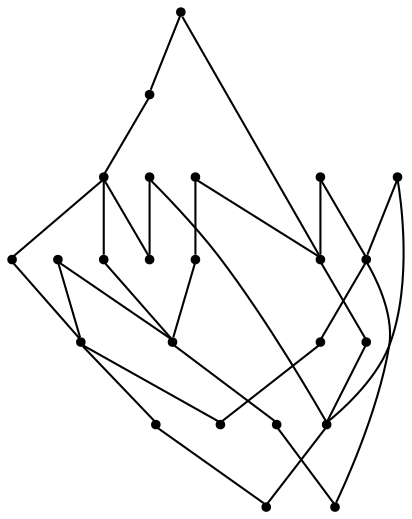 graph {
  node [shape=point,comment="{\"directed\":false,\"doi\":\"10.1007/3-540-45848-4_15 \",\"figure\":\"1 (2)\"}"]

  v0 [pos="1764.9583180745444,2260.874854193793"]
  v1 [pos="1737.0833079020185,2309.250015682644"]
  v2 [pos="1711.3333384195964,2197.9999648200137"]
  v3 [pos="1737.0833079020185,2086.625046200222"]
  v4 [pos="1764.9583180745446,2134.999985165066"]
  v5 [pos="1655.7083129882812,2101.624944474962"]
  v6 [pos="1655.7083129882815,2294.249990251329"]
  v7 [pos="1663.8333638509116,2197.9999648200137"]
  v8 [pos="1627.9582977294924,2023.6250665452744"]
  v9 [pos="1568.0833180745444,2253.2500372992617"]
  v10 [pos="1631.9582621256511,2142.7499241299097"]
  v11 [pos="1631.9582621256511,2253.2500372992617"]
  v12 [pos="1627.9582977294922,2372.249995337592"]
  v13 [pos="1544.4582621256511,2101.624944474962"]
  v14 [pos="1572.0832824707034,2372.249995337592"]
  v15 [pos="1572.0832824707031,2023.6250665452744"]
  v16 [pos="1568.0833180745444,2142.7499241299097"]
  v17 [pos="1544.4582621256513,2294.249990251329"]
  v18 [pos="1488.8333638509116,2197.9999648200137"]
  v19 [pos="1536.2083435058594,2197.9999648200137"]
  v20 [pos="1463.083267211914,2086.625046200222"]
  v21 [pos="1435.2082570393882,2134.999985165066"]
  v22 [pos="1463.083267211914,2309.2500156826436"]
  v23 [pos="1435.2082570393882,2260.874854193793"]

  v0 -- v1 [id="-1",pos="1764.9583180745444,2260.874854193793 1737.0833079020185,2309.250015682644 1737.0833079020185,2309.250015682644 1737.0833079020185,2309.250015682644"]
  v21 -- v20 [id="-2",pos="1435.2082570393882,2134.999985165066 1463.083267211914,2086.625046200222 1463.083267211914,2086.625046200222 1463.083267211914,2086.625046200222"]
  v23 -- v18 [id="-3",pos="1435.2082570393882,2260.874854193793 1488.8333638509116,2197.9999648200137 1488.8333638509116,2197.9999648200137 1488.8333638509116,2197.9999648200137"]
  v22 -- v23 [id="-4",pos="1463.083267211914,2309.2500156826436 1435.2082570393882,2260.874854193793 1435.2082570393882,2260.874854193793 1435.2082570393882,2260.874854193793"]
  v22 -- v17 [id="-5",pos="1463.083267211914,2309.2500156826436 1544.4582621256513,2294.249990251329 1544.4582621256513,2294.249990251329 1544.4582621256513,2294.249990251329"]
  v18 -- v21 [id="-6",pos="1488.8333638509116,2197.9999648200137 1435.2082570393882,2134.999985165066 1435.2082570393882,2134.999985165066 1435.2082570393882,2134.999985165066"]
  v13 -- v20 [id="-7",pos="1544.4582621256511,2101.624944474962 1463.083267211914,2086.625046200222 1463.083267211914,2086.625046200222 1463.083267211914,2086.625046200222"]
  v19 -- v17 [id="-8",pos="1536.2083435058594,2197.9999648200137 1544.4582621256513,2294.249990251329 1544.4582621256513,2294.249990251329 1544.4582621256513,2294.249990251329"]
  v19 -- v13 [id="-9",pos="1536.2083435058594,2197.9999648200137 1544.4582621256511,2101.624944474962 1544.4582621256511,2101.624944474962 1544.4582621256511,2101.624944474962"]
  v13 -- v15 [id="-10",pos="1544.4582621256511,2101.624944474962 1572.0832824707031,2023.6250665452744 1572.0832824707031,2023.6250665452744 1572.0832824707031,2023.6250665452744"]
  v17 -- v11 [id="-11",pos="1544.4582621256513,2294.249990251329 1631.9582621256511,2253.2500372992617 1631.9582621256511,2253.2500372992617 1631.9582621256511,2253.2500372992617"]
  v9 -- v18 [id="-12",pos="1568.0833180745444,2253.2500372992617 1488.8333638509116,2197.9999648200137 1488.8333638509116,2197.9999648200137 1488.8333638509116,2197.9999648200137"]
  v16 -- v18 [id="-13",pos="1568.0833180745444,2142.7499241299097 1488.8333638509116,2197.9999648200137 1488.8333638509116,2197.9999648200137 1488.8333638509116,2197.9999648200137"]
  v14 -- v17 [id="-14",pos="1572.0832824707034,2372.249995337592 1544.4582621256513,2294.249990251329 1544.4582621256513,2294.249990251329 1544.4582621256513,2294.249990251329"]
  v16 -- v5 [id="-15",pos="1568.0833180745444,2142.7499241299097 1655.7083129882812,2101.624944474962 1655.7083129882812,2101.624944474962 1655.7083129882812,2101.624944474962"]
  v15 -- v8 [id="-16",pos="1572.0832824707031,2023.6250665452744 1627.9582977294924,2023.6250665452744 1627.9582977294924,2023.6250665452744 1627.9582977294924,2023.6250665452744"]
  v14 -- v12 [id="-17",pos="1572.0832824707034,2372.249995337592 1627.9582977294922,2372.249995337592 1627.9582977294922,2372.249995337592 1627.9582977294922,2372.249995337592"]
  v10 -- v13 [id="-18",pos="1631.9582621256511,2142.7499241299097 1544.4582621256511,2101.624944474962 1544.4582621256511,2101.624944474962 1544.4582621256511,2101.624944474962"]
  v12 -- v6 [id="-19",pos="1627.9582977294922,2372.249995337592 1655.7083129882815,2294.249990251329 1655.7083129882815,2294.249990251329 1655.7083129882815,2294.249990251329"]
  v11 -- v2 [id="-20",pos="1631.9582621256511,2253.2500372992617 1711.3333384195964,2197.9999648200137 1711.3333384195964,2197.9999648200137 1711.3333384195964,2197.9999648200137"]
  v10 -- v2 [id="-21",pos="1631.9582621256511,2142.7499241299097 1711.3333384195964,2197.9999648200137 1711.3333384195964,2197.9999648200137 1711.3333384195964,2197.9999648200137"]
  v6 -- v9 [id="-22",pos="1655.7083129882815,2294.249990251329 1568.0833180745444,2253.2500372992617 1568.0833180745444,2253.2500372992617 1568.0833180745444,2253.2500372992617"]
  v5 -- v8 [id="-23",pos="1655.7083129882812,2101.624944474962 1627.9582977294924,2023.6250665452744 1627.9582977294924,2023.6250665452744 1627.9582977294924,2023.6250665452744"]
  v6 -- v7 [id="-24",pos="1655.7083129882815,2294.249990251329 1663.8333638509116,2197.9999648200137 1663.8333638509116,2197.9999648200137 1663.8333638509116,2197.9999648200137"]
  v7 -- v5 [id="-25",pos="1663.8333638509116,2197.9999648200137 1655.7083129882812,2101.624944474962 1655.7083129882812,2101.624944474962 1655.7083129882812,2101.624944474962"]
  v6 -- v1 [id="-26",pos="1655.7083129882815,2294.249990251329 1737.0833079020185,2309.250015682644 1737.0833079020185,2309.250015682644 1737.0833079020185,2309.250015682644"]
  v5 -- v3 [id="-27",pos="1655.7083129882812,2101.624944474962 1737.0833079020185,2086.625046200222 1737.0833079020185,2086.625046200222 1737.0833079020185,2086.625046200222"]
  v2 -- v4 [id="-28",pos="1711.3333384195964,2197.9999648200137 1764.9583180745446,2134.999985165066 1764.9583180745446,2134.999985165066 1764.9583180745446,2134.999985165066"]
  v3 -- v4 [id="-29",pos="1737.0833079020185,2086.625046200222 1764.9583180745446,2134.999985165066 1764.9583180745446,2134.999985165066 1764.9583180745446,2134.999985165066"]
  v0 -- v2 [id="-30",pos="1764.9583180745444,2260.874854193793 1711.3333384195964,2197.9999648200137 1711.3333384195964,2197.9999648200137 1711.3333384195964,2197.9999648200137"]
}